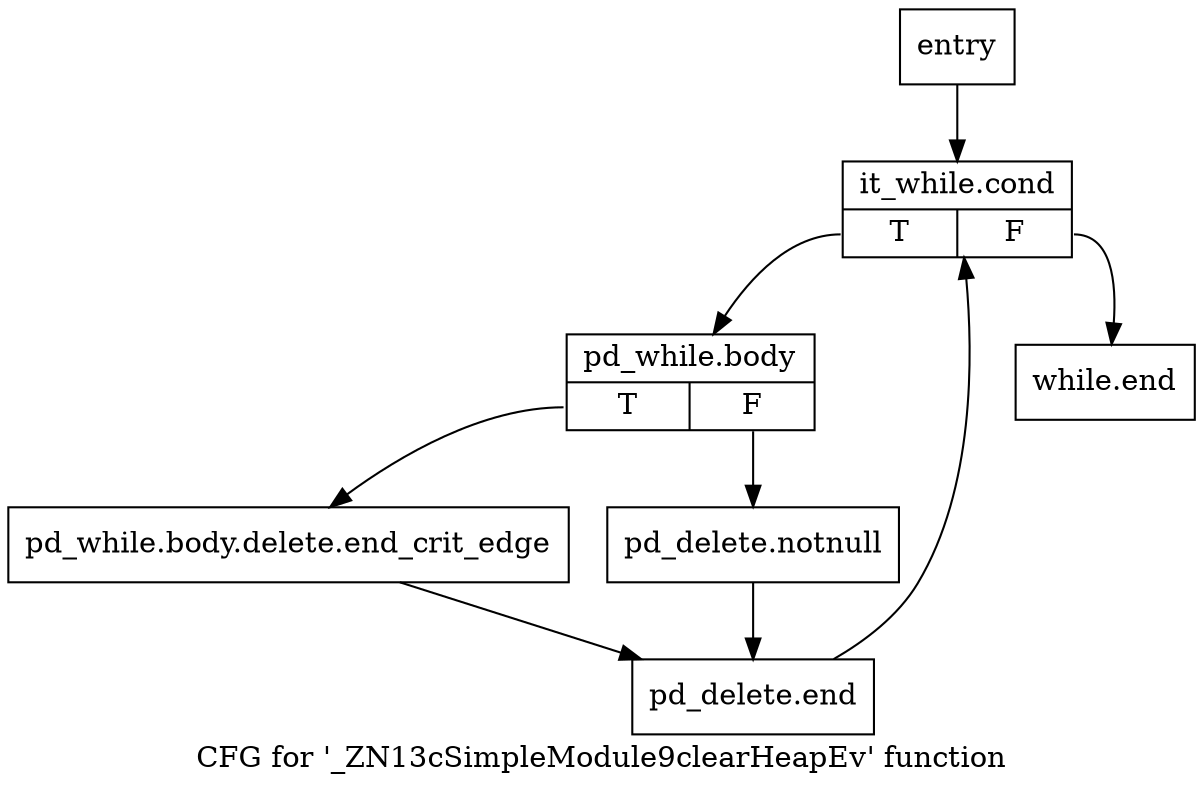 digraph "CFG for '_ZN13cSimpleModule9clearHeapEv' function" {
	label="CFG for '_ZN13cSimpleModule9clearHeapEv' function";

	Node0x1c22610 [shape=record,label="{entry}"];
	Node0x1c22610 -> Node0x1c22a60;
	Node0x1c22a60 [shape=record,label="{it_while.cond|{<s0>T|<s1>F}}"];
	Node0x1c22a60:s0 -> Node0x1c22ab0;
	Node0x1c22a60:s1 -> Node0x1c22bf0;
	Node0x1c22ab0 [shape=record,label="{pd_while.body|{<s0>T|<s1>F}}"];
	Node0x1c22ab0:s0 -> Node0x1c22b00;
	Node0x1c22ab0:s1 -> Node0x1c22b50;
	Node0x1c22b00 [shape=record,label="{pd_while.body.delete.end_crit_edge}"];
	Node0x1c22b00 -> Node0x1c22ba0;
	Node0x1c22b50 [shape=record,label="{pd_delete.notnull}"];
	Node0x1c22b50 -> Node0x1c22ba0;
	Node0x1c22ba0 [shape=record,label="{pd_delete.end}"];
	Node0x1c22ba0 -> Node0x1c22a60;
	Node0x1c22bf0 [shape=record,label="{while.end}"];
}
